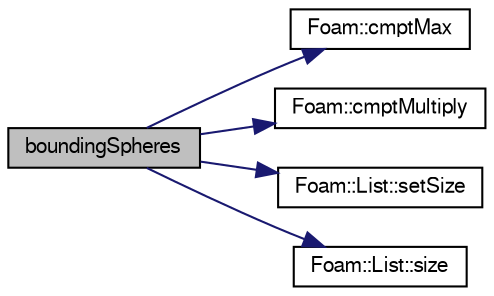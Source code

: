 digraph "boundingSpheres"
{
  bgcolor="transparent";
  edge [fontname="FreeSans",fontsize="10",labelfontname="FreeSans",labelfontsize="10"];
  node [fontname="FreeSans",fontsize="10",shape=record];
  rankdir="LR";
  Node369 [label="boundingSpheres",height=0.2,width=0.4,color="black", fillcolor="grey75", style="filled", fontcolor="black"];
  Node369 -> Node370 [color="midnightblue",fontsize="10",style="solid",fontname="FreeSans"];
  Node370 [label="Foam::cmptMax",height=0.2,width=0.4,color="black",URL="$a21124.html#ab0e593317f8c0ebd299809089f27b307"];
  Node369 -> Node371 [color="midnightblue",fontsize="10",style="solid",fontname="FreeSans"];
  Node371 [label="Foam::cmptMultiply",height=0.2,width=0.4,color="black",URL="$a21124.html#aa9d8965aaebcf396a2acfeed4942976b"];
  Node369 -> Node372 [color="midnightblue",fontsize="10",style="solid",fontname="FreeSans"];
  Node372 [label="Foam::List::setSize",height=0.2,width=0.4,color="black",URL="$a25694.html#aedb985ffeaf1bdbfeccc2a8730405703",tooltip="Reset size of List. "];
  Node369 -> Node373 [color="midnightblue",fontsize="10",style="solid",fontname="FreeSans"];
  Node373 [label="Foam::List::size",height=0.2,width=0.4,color="black",URL="$a25694.html#a8a5f6fa29bd4b500caf186f60245b384",tooltip="Override size to be inconsistent with allocated storage. "];
}
